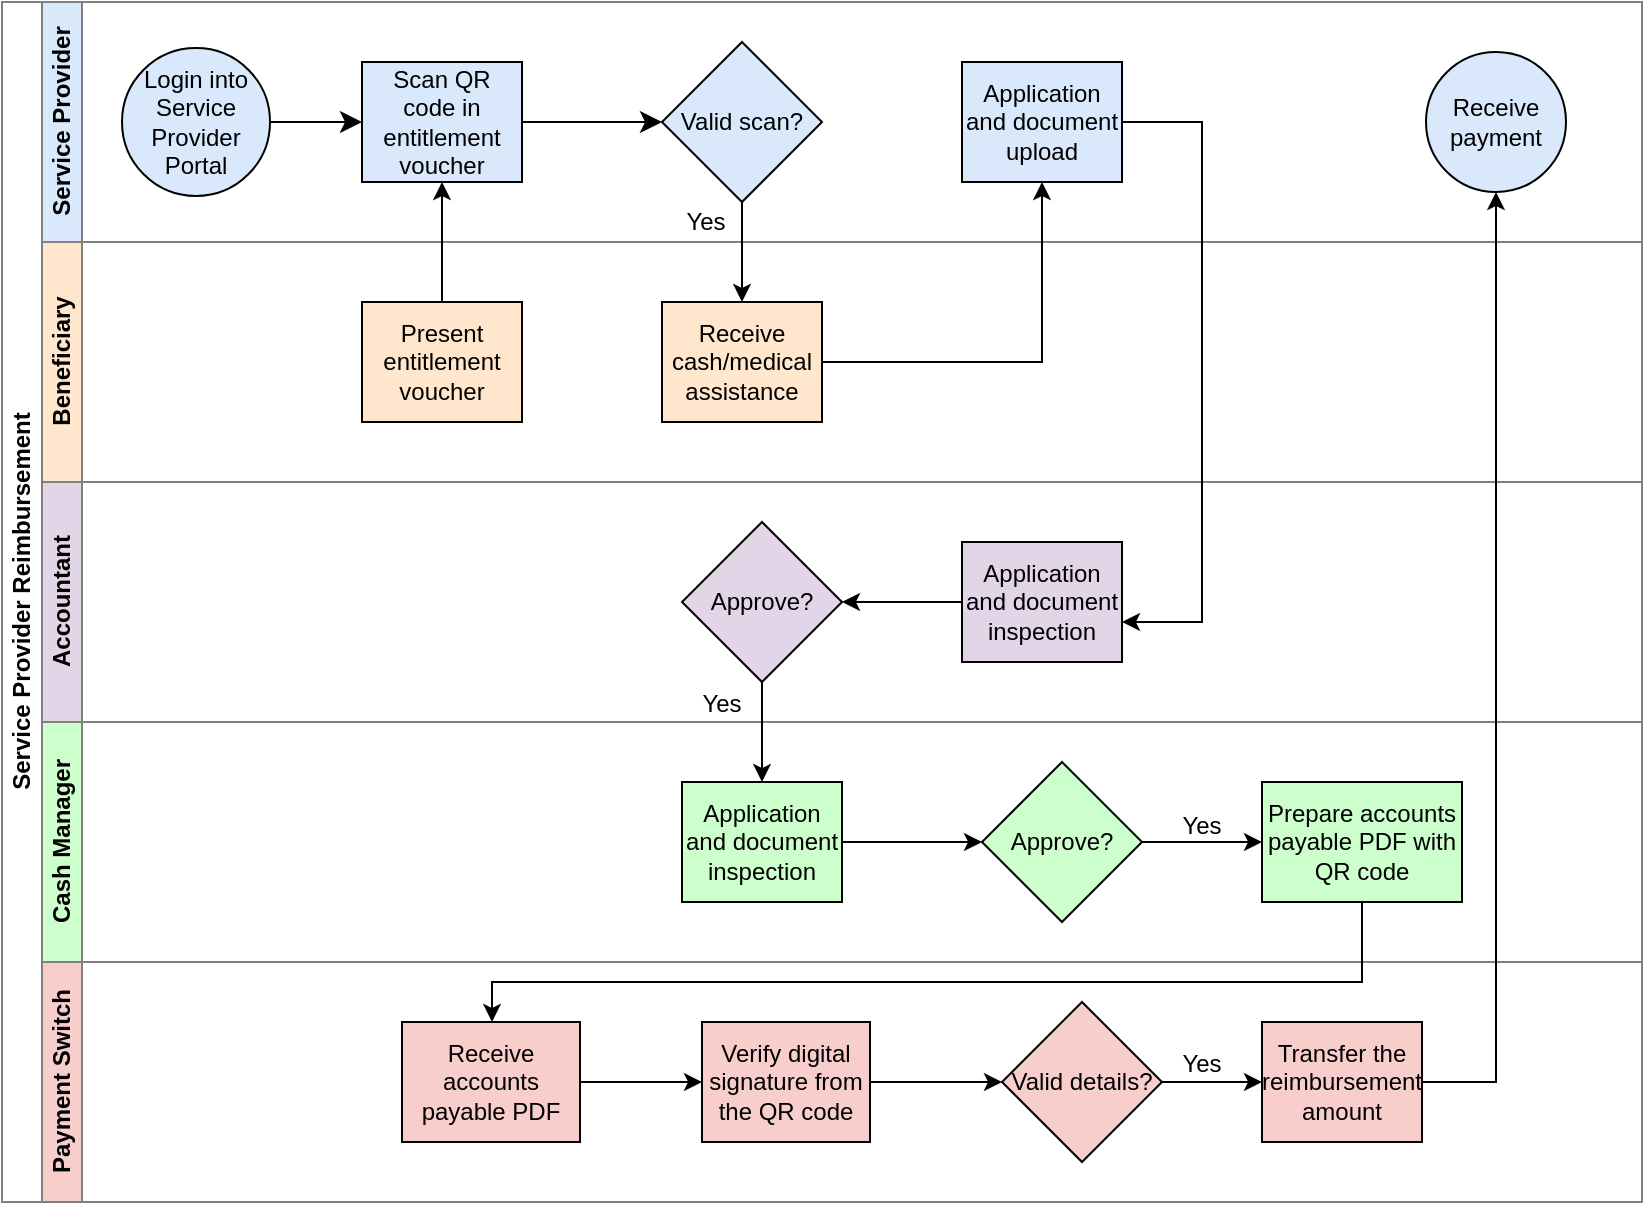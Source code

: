 <mxfile version="21.7.4" type="github">
  <diagram name="Page-1" id="q62bRp7j73unvZBwmudN">
    <mxGraphModel dx="880" dy="1546" grid="1" gridSize="10" guides="1" tooltips="1" connect="1" arrows="1" fold="1" page="1" pageScale="1" pageWidth="850" pageHeight="1100" math="0" shadow="0">
      <root>
        <mxCell id="0" />
        <mxCell id="1" parent="0" />
        <mxCell id="JUslkRQYs56KoztYHOo0-72" style="edgeStyle=orthogonalEdgeStyle;rounded=0;orthogonalLoop=1;jettySize=auto;html=1;exitX=1;exitY=0.5;exitDx=0;exitDy=0;entryX=0;entryY=0.5;entryDx=0;entryDy=0;" parent="1" source="JUslkRQYs56KoztYHOo0-69" edge="1">
          <mxGeometry relative="1" as="geometry">
            <mxPoint x="790" y="510" as="targetPoint" />
          </mxGeometry>
        </mxCell>
        <mxCell id="JUslkRQYs56KoztYHOo0-69" value="Valid details?" style="rhombus;whiteSpace=wrap;html=1;fontFamily=Helvetica;fontSize=12;fontColor=#000000;align=center;container=0;fillColor=#F8CECC;" parent="1" vertex="1">
          <mxGeometry x="660" y="470" width="80" height="80" as="geometry" />
        </mxCell>
        <mxCell id="oAgQb-vEMm98gggxlKGn-1" value="" style="group" vertex="1" connectable="0" parent="1">
          <mxGeometry x="160" y="-30" width="820" height="600" as="geometry" />
        </mxCell>
        <mxCell id="oAgQb-vEMm98gggxlKGn-2" value="Service Provider Reimbursement" style="swimlane;html=1;childLayout=stackLayout;resizeParent=1;resizeParentMax=0;horizontal=0;startSize=20;horizontalStack=0;fillColor=#FFFFFF;swimlaneFillColor=default;container=0;strokeColor=#808080;" vertex="1" parent="oAgQb-vEMm98gggxlKGn-1">
          <mxGeometry width="820" height="600" as="geometry" />
        </mxCell>
        <mxCell id="oAgQb-vEMm98gggxlKGn-3" value="Service Provider" style="swimlane;html=1;startSize=20;horizontal=0;fillColor=#dae8fc;strokeColor=#808080;labelBackgroundColor=none;swimlaneFillColor=#FFFFFF;container=0;" vertex="1" parent="oAgQb-vEMm98gggxlKGn-1">
          <mxGeometry x="20" width="800" height="120" as="geometry" />
        </mxCell>
        <mxCell id="oAgQb-vEMm98gggxlKGn-4" value="Application and document upload" style="rounded=0;whiteSpace=wrap;html=1;fontFamily=Helvetica;fontSize=12;align=center;container=0;fillColor=#dae8fc;strokeColor=#000000;" vertex="1" parent="oAgQb-vEMm98gggxlKGn-3">
          <mxGeometry x="460" y="30" width="80" height="60" as="geometry" />
        </mxCell>
        <mxCell id="oAgQb-vEMm98gggxlKGn-5" value="Valid scan?" style="rhombus;whiteSpace=wrap;html=1;fontFamily=Helvetica;fontSize=12;align=center;container=0;fillColor=#DAE8FC;strokeColor=#000000;" vertex="1" parent="oAgQb-vEMm98gggxlKGn-3">
          <mxGeometry x="310" y="20" width="80" height="80" as="geometry" />
        </mxCell>
        <mxCell id="oAgQb-vEMm98gggxlKGn-6" value="Yes" style="text;html=1;strokeColor=none;fillColor=none;align=center;verticalAlign=middle;whiteSpace=wrap;rounded=0;container=0;" vertex="1" parent="oAgQb-vEMm98gggxlKGn-3">
          <mxGeometry x="302" y="95" width="60" height="30" as="geometry" />
        </mxCell>
        <mxCell id="oAgQb-vEMm98gggxlKGn-7" value="Beneficiary" style="swimlane;html=1;startSize=20;horizontal=0;fillColor=#ffe6cc;strokeColor=#808080;swimlaneFillColor=#FFFFFF;container=0;" vertex="1" parent="oAgQb-vEMm98gggxlKGn-1">
          <mxGeometry x="20" y="120" width="800" height="120" as="geometry" />
        </mxCell>
        <mxCell id="oAgQb-vEMm98gggxlKGn-8" style="edgeStyle=orthogonalEdgeStyle;rounded=0;orthogonalLoop=1;jettySize=auto;html=1;exitX=0.5;exitY=0;exitDx=0;exitDy=0;" edge="1" parent="oAgQb-vEMm98gggxlKGn-7" source="oAgQb-vEMm98gggxlKGn-9">
          <mxGeometry relative="1" as="geometry">
            <mxPoint x="200" y="-30" as="targetPoint" />
          </mxGeometry>
        </mxCell>
        <mxCell id="oAgQb-vEMm98gggxlKGn-9" value="Present entitlement voucher" style="rounded=0;whiteSpace=wrap;html=1;fontFamily=Helvetica;fontSize=12;align=center;container=0;fillColor=#ffe6cc;strokeColor=#000000;" vertex="1" parent="oAgQb-vEMm98gggxlKGn-7">
          <mxGeometry x="160" y="30" width="80" height="60" as="geometry" />
        </mxCell>
        <mxCell id="oAgQb-vEMm98gggxlKGn-10" value="Receive cash/medical assistance" style="rounded=0;whiteSpace=wrap;html=1;fontFamily=Helvetica;fontSize=12;align=center;container=0;fillColor=#FFE6CC;strokeColor=#000000;" vertex="1" parent="oAgQb-vEMm98gggxlKGn-7">
          <mxGeometry x="310" y="30" width="80" height="60" as="geometry" />
        </mxCell>
        <mxCell id="oAgQb-vEMm98gggxlKGn-11" value="Accountant" style="swimlane;html=1;startSize=20;horizontal=0;fillColor=#e1d5e7;strokeColor=#808080;swimlaneFillColor=#FFFFFF;container=0;" vertex="1" parent="oAgQb-vEMm98gggxlKGn-1">
          <mxGeometry x="20" y="240" width="800" height="120" as="geometry" />
        </mxCell>
        <mxCell id="oAgQb-vEMm98gggxlKGn-12" style="edgeStyle=orthogonalEdgeStyle;rounded=0;orthogonalLoop=1;jettySize=auto;html=1;exitX=0;exitY=0.5;exitDx=0;exitDy=0;entryX=1;entryY=0.5;entryDx=0;entryDy=0;" edge="1" parent="oAgQb-vEMm98gggxlKGn-11" source="oAgQb-vEMm98gggxlKGn-13" target="oAgQb-vEMm98gggxlKGn-14">
          <mxGeometry relative="1" as="geometry" />
        </mxCell>
        <mxCell id="oAgQb-vEMm98gggxlKGn-13" value="Application and document inspection" style="rounded=0;whiteSpace=wrap;html=1;fontFamily=Helvetica;fontSize=12;align=center;container=0;fillColor=#e1d5e7;strokeColor=#000000;" vertex="1" parent="oAgQb-vEMm98gggxlKGn-11">
          <mxGeometry x="460" y="30" width="80" height="60" as="geometry" />
        </mxCell>
        <mxCell id="oAgQb-vEMm98gggxlKGn-14" value="Approve?" style="rhombus;whiteSpace=wrap;html=1;fontFamily=Helvetica;fontSize=12;align=center;container=0;fillColor=#e1d5e7;strokeColor=#000000;" vertex="1" parent="oAgQb-vEMm98gggxlKGn-11">
          <mxGeometry x="320" y="20" width="80" height="80" as="geometry" />
        </mxCell>
        <mxCell id="oAgQb-vEMm98gggxlKGn-15" value="Yes" style="text;html=1;strokeColor=none;fillColor=none;align=center;verticalAlign=middle;whiteSpace=wrap;rounded=0;container=0;" vertex="1" parent="oAgQb-vEMm98gggxlKGn-11">
          <mxGeometry x="310" y="96" width="60" height="30" as="geometry" />
        </mxCell>
        <mxCell id="oAgQb-vEMm98gggxlKGn-16" value="Cash Manager" style="swimlane;html=1;startSize=20;horizontal=0;swimlaneFillColor=#FFFFFF;fillColor=#CCFFCC;strokeColor=#808080;container=0;" vertex="1" parent="oAgQb-vEMm98gggxlKGn-1">
          <mxGeometry x="20" y="360" width="800" height="120" as="geometry">
            <mxRectangle x="20" y="360" width="430" height="40" as="alternateBounds" />
          </mxGeometry>
        </mxCell>
        <mxCell id="oAgQb-vEMm98gggxlKGn-17" style="edgeStyle=orthogonalEdgeStyle;rounded=0;orthogonalLoop=1;jettySize=auto;html=1;exitX=1;exitY=0.5;exitDx=0;exitDy=0;entryX=0;entryY=0.5;entryDx=0;entryDy=0;" edge="1" parent="oAgQb-vEMm98gggxlKGn-16" source="oAgQb-vEMm98gggxlKGn-18" target="oAgQb-vEMm98gggxlKGn-22">
          <mxGeometry relative="1" as="geometry" />
        </mxCell>
        <mxCell id="oAgQb-vEMm98gggxlKGn-18" value="Approve?" style="rhombus;whiteSpace=wrap;html=1;fontFamily=Helvetica;fontSize=12;fontColor=#000000;align=center;container=0;fillColor=#CCFFCC;" vertex="1" parent="oAgQb-vEMm98gggxlKGn-16">
          <mxGeometry x="470" y="20" width="80" height="80" as="geometry" />
        </mxCell>
        <mxCell id="oAgQb-vEMm98gggxlKGn-19" style="edgeStyle=orthogonalEdgeStyle;rounded=0;orthogonalLoop=1;jettySize=auto;html=1;exitX=1;exitY=0.5;exitDx=0;exitDy=0;" edge="1" parent="oAgQb-vEMm98gggxlKGn-16" source="oAgQb-vEMm98gggxlKGn-20">
          <mxGeometry relative="1" as="geometry">
            <mxPoint x="470" y="60" as="targetPoint" />
          </mxGeometry>
        </mxCell>
        <mxCell id="oAgQb-vEMm98gggxlKGn-20" value="Application and document inspection" style="rounded=0;whiteSpace=wrap;html=1;fontFamily=Helvetica;fontSize=12;fontColor=#000000;align=center;container=0;fillColor=#CCFFCC;" vertex="1" parent="oAgQb-vEMm98gggxlKGn-16">
          <mxGeometry x="320" y="30" width="80" height="60" as="geometry" />
        </mxCell>
        <mxCell id="oAgQb-vEMm98gggxlKGn-21" value="Yes" style="text;html=1;strokeColor=none;fillColor=none;align=center;verticalAlign=middle;whiteSpace=wrap;rounded=0;container=0;" vertex="1" parent="oAgQb-vEMm98gggxlKGn-16">
          <mxGeometry x="550" y="37" width="60" height="30" as="geometry" />
        </mxCell>
        <mxCell id="oAgQb-vEMm98gggxlKGn-22" value="Prepare accounts payable PDF with QR code" style="rounded=0;whiteSpace=wrap;html=1;fontFamily=Helvetica;fontSize=12;fontColor=#000000;align=center;container=0;fillColor=#CCFFCC;" vertex="1" parent="oAgQb-vEMm98gggxlKGn-16">
          <mxGeometry x="610" y="30" width="100" height="60" as="geometry" />
        </mxCell>
        <mxCell id="oAgQb-vEMm98gggxlKGn-23" value="Payment Switch" style="swimlane;html=1;startSize=20;horizontal=0;fillColor=#F8CECC;swimlaneFillColor=#FFFFFF;strokeColor=#808080;container=0;" vertex="1" parent="oAgQb-vEMm98gggxlKGn-1">
          <mxGeometry x="20" y="480" width="800" height="120" as="geometry" />
        </mxCell>
        <mxCell id="oAgQb-vEMm98gggxlKGn-24" value="Transfer the reimbursement amount" style="rounded=0;whiteSpace=wrap;html=1;fontFamily=Helvetica;fontSize=12;fontColor=#000000;align=center;container=0;fillColor=#F8CECC;" vertex="1" parent="oAgQb-vEMm98gggxlKGn-23">
          <mxGeometry x="610" y="30" width="80" height="60" as="geometry" />
        </mxCell>
        <mxCell id="oAgQb-vEMm98gggxlKGn-25" style="edgeStyle=orthogonalEdgeStyle;rounded=0;orthogonalLoop=1;jettySize=auto;html=1;exitX=1;exitY=0.5;exitDx=0;exitDy=0;" edge="1" parent="oAgQb-vEMm98gggxlKGn-23" source="oAgQb-vEMm98gggxlKGn-26">
          <mxGeometry relative="1" as="geometry">
            <mxPoint x="330" y="60" as="targetPoint" />
          </mxGeometry>
        </mxCell>
        <mxCell id="oAgQb-vEMm98gggxlKGn-26" value="Receive accounts payable PDF" style="rounded=0;whiteSpace=wrap;html=1;fontFamily=Helvetica;fontSize=12;fontColor=#000000;align=center;container=0;fillColor=#F8CECC;" vertex="1" parent="oAgQb-vEMm98gggxlKGn-23">
          <mxGeometry x="180" y="30" width="89" height="60" as="geometry" />
        </mxCell>
        <mxCell id="oAgQb-vEMm98gggxlKGn-27" style="edgeStyle=orthogonalEdgeStyle;rounded=0;orthogonalLoop=1;jettySize=auto;html=1;exitX=1;exitY=0.5;exitDx=0;exitDy=0;" edge="1" parent="oAgQb-vEMm98gggxlKGn-23" source="oAgQb-vEMm98gggxlKGn-28">
          <mxGeometry relative="1" as="geometry">
            <mxPoint x="480" y="60" as="targetPoint" />
          </mxGeometry>
        </mxCell>
        <mxCell id="oAgQb-vEMm98gggxlKGn-28" value="Verify digital signature from the QR code" style="rounded=0;whiteSpace=wrap;html=1;fontFamily=Helvetica;fontSize=12;fontColor=#000000;align=center;container=0;fillColor=#F8CECC;" vertex="1" parent="oAgQb-vEMm98gggxlKGn-23">
          <mxGeometry x="330" y="30" width="84" height="60" as="geometry" />
        </mxCell>
        <mxCell id="oAgQb-vEMm98gggxlKGn-29" value="Yes" style="text;html=1;strokeColor=none;fillColor=none;align=center;verticalAlign=middle;whiteSpace=wrap;rounded=0;container=0;" vertex="1" parent="oAgQb-vEMm98gggxlKGn-23">
          <mxGeometry x="550" y="36" width="60" height="30" as="geometry" />
        </mxCell>
        <mxCell id="oAgQb-vEMm98gggxlKGn-30" value="Login into Service Provider Portal" style="ellipse;whiteSpace=wrap;html=1;container=0;fillColor=#dae8fc;strokeColor=#000000;" vertex="1" parent="oAgQb-vEMm98gggxlKGn-1">
          <mxGeometry x="60" y="23" width="74" height="74" as="geometry" />
        </mxCell>
        <mxCell id="oAgQb-vEMm98gggxlKGn-31" value="Scan QR code in entitlement voucher" style="rounded=0;whiteSpace=wrap;html=1;fontFamily=Helvetica;fontSize=12;align=center;container=0;fillColor=#dae8fc;strokeColor=#000000;" vertex="1" parent="oAgQb-vEMm98gggxlKGn-1">
          <mxGeometry x="180" y="30" width="80" height="60" as="geometry" />
        </mxCell>
        <mxCell id="oAgQb-vEMm98gggxlKGn-32" style="edgeStyle=none;curved=1;rounded=0;orthogonalLoop=1;jettySize=auto;html=1;exitX=1;exitY=0.5;exitDx=0;exitDy=0;entryX=0;entryY=0.5;entryDx=0;entryDy=0;fontSize=12;startSize=8;endSize=8;" edge="1" parent="oAgQb-vEMm98gggxlKGn-1" source="oAgQb-vEMm98gggxlKGn-30" target="oAgQb-vEMm98gggxlKGn-31">
          <mxGeometry relative="1" as="geometry" />
        </mxCell>
        <mxCell id="oAgQb-vEMm98gggxlKGn-33" value="Receive payment" style="ellipse;whiteSpace=wrap;html=1;container=0;fillColor=#dae8fc;strokeColor=#000000;" vertex="1" parent="oAgQb-vEMm98gggxlKGn-1">
          <mxGeometry x="712" y="25" width="70" height="70" as="geometry" />
        </mxCell>
        <mxCell id="oAgQb-vEMm98gggxlKGn-34" value="" style="edgeStyle=none;curved=1;rounded=0;orthogonalLoop=1;jettySize=auto;html=1;exitX=1;exitY=0.5;exitDx=0;exitDy=0;entryX=0;entryY=0.5;entryDx=0;entryDy=0;fontSize=12;startSize=8;endSize=8;" edge="1" parent="oAgQb-vEMm98gggxlKGn-1" source="oAgQb-vEMm98gggxlKGn-31" target="oAgQb-vEMm98gggxlKGn-5">
          <mxGeometry relative="1" as="geometry">
            <mxPoint x="380" y="180" as="sourcePoint" />
            <mxPoint x="560" y="180" as="targetPoint" />
          </mxGeometry>
        </mxCell>
        <mxCell id="oAgQb-vEMm98gggxlKGn-35" style="edgeStyle=orthogonalEdgeStyle;rounded=0;orthogonalLoop=1;jettySize=auto;html=1;" edge="1" parent="oAgQb-vEMm98gggxlKGn-1" source="oAgQb-vEMm98gggxlKGn-4">
          <mxGeometry relative="1" as="geometry">
            <mxPoint x="560" y="310" as="targetPoint" />
            <Array as="points">
              <mxPoint x="600" y="60" />
              <mxPoint x="600" y="310" />
            </Array>
          </mxGeometry>
        </mxCell>
        <mxCell id="oAgQb-vEMm98gggxlKGn-36" style="edgeStyle=orthogonalEdgeStyle;rounded=0;orthogonalLoop=1;jettySize=auto;html=1;exitX=0.5;exitY=1;exitDx=0;exitDy=0;" edge="1" parent="oAgQb-vEMm98gggxlKGn-1" source="oAgQb-vEMm98gggxlKGn-14" target="oAgQb-vEMm98gggxlKGn-20">
          <mxGeometry relative="1" as="geometry" />
        </mxCell>
        <mxCell id="oAgQb-vEMm98gggxlKGn-37" style="edgeStyle=orthogonalEdgeStyle;rounded=0;orthogonalLoop=1;jettySize=auto;html=1;exitX=1;exitY=0.5;exitDx=0;exitDy=0;entryX=0.5;entryY=1;entryDx=0;entryDy=0;" edge="1" parent="oAgQb-vEMm98gggxlKGn-1" source="oAgQb-vEMm98gggxlKGn-24" target="oAgQb-vEMm98gggxlKGn-33">
          <mxGeometry relative="1" as="geometry" />
        </mxCell>
        <mxCell id="oAgQb-vEMm98gggxlKGn-38" style="edgeStyle=orthogonalEdgeStyle;rounded=0;orthogonalLoop=1;jettySize=auto;html=1;exitX=0.5;exitY=1;exitDx=0;exitDy=0;" edge="1" parent="oAgQb-vEMm98gggxlKGn-1" source="oAgQb-vEMm98gggxlKGn-22" target="oAgQb-vEMm98gggxlKGn-26">
          <mxGeometry relative="1" as="geometry">
            <Array as="points">
              <mxPoint x="680" y="490" />
              <mxPoint x="245" y="490" />
            </Array>
          </mxGeometry>
        </mxCell>
        <mxCell id="oAgQb-vEMm98gggxlKGn-39" style="edgeStyle=orthogonalEdgeStyle;rounded=0;orthogonalLoop=1;jettySize=auto;html=1;exitX=0.5;exitY=1;exitDx=0;exitDy=0;entryX=0.5;entryY=0;entryDx=0;entryDy=0;" edge="1" parent="oAgQb-vEMm98gggxlKGn-1" source="oAgQb-vEMm98gggxlKGn-5" target="oAgQb-vEMm98gggxlKGn-10">
          <mxGeometry relative="1" as="geometry" />
        </mxCell>
        <mxCell id="oAgQb-vEMm98gggxlKGn-40" style="edgeStyle=orthogonalEdgeStyle;rounded=0;orthogonalLoop=1;jettySize=auto;html=1;exitX=1;exitY=0.5;exitDx=0;exitDy=0;entryX=0.5;entryY=1;entryDx=0;entryDy=0;" edge="1" parent="oAgQb-vEMm98gggxlKGn-1" source="oAgQb-vEMm98gggxlKGn-10" target="oAgQb-vEMm98gggxlKGn-4">
          <mxGeometry relative="1" as="geometry" />
        </mxCell>
        <mxCell id="oAgQb-vEMm98gggxlKGn-41" style="edgeStyle=orthogonalEdgeStyle;rounded=0;orthogonalLoop=1;jettySize=auto;html=1;exitX=1;exitY=0.5;exitDx=0;exitDy=0;entryX=0;entryY=0.5;entryDx=0;entryDy=0;" edge="1" parent="1" source="oAgQb-vEMm98gggxlKGn-42" target="oAgQb-vEMm98gggxlKGn-24">
          <mxGeometry relative="1" as="geometry" />
        </mxCell>
        <mxCell id="oAgQb-vEMm98gggxlKGn-42" value="Valid details?" style="rhombus;whiteSpace=wrap;html=1;fontFamily=Helvetica;fontSize=12;fontColor=#000000;align=center;container=0;fillColor=#F8CECC;" vertex="1" parent="1">
          <mxGeometry x="660" y="470" width="80" height="80" as="geometry" />
        </mxCell>
      </root>
    </mxGraphModel>
  </diagram>
</mxfile>
